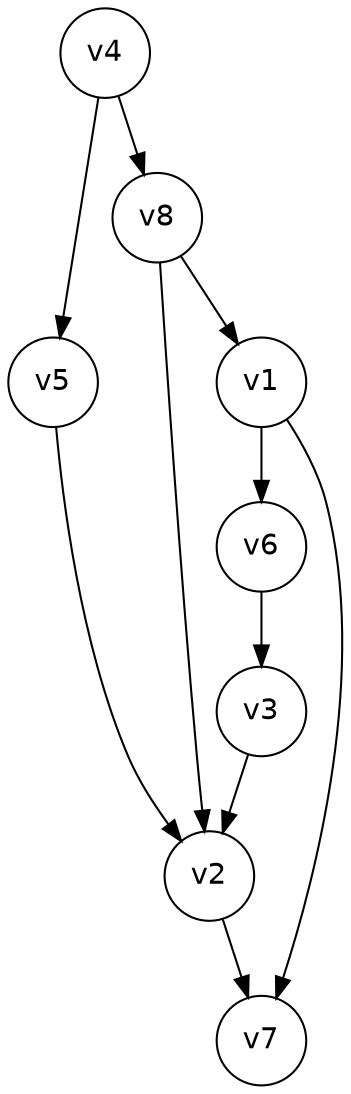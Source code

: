 digraph G {
	graph [fontname = "Helvetica"];
	node [fontname = "Helvetica",shape=circle,width=0.6];
	edge [fontname = "Helvetica"];

	v4 -> v5;
	v4 -> v8;
	v5 -> v2;
	v8 -> v2;
	v8 -> v1;
	v1 -> v7;
	v2 -> v7;
	v3 -> v2;
	v6 -> v3;
	v1 -> v6;
}
